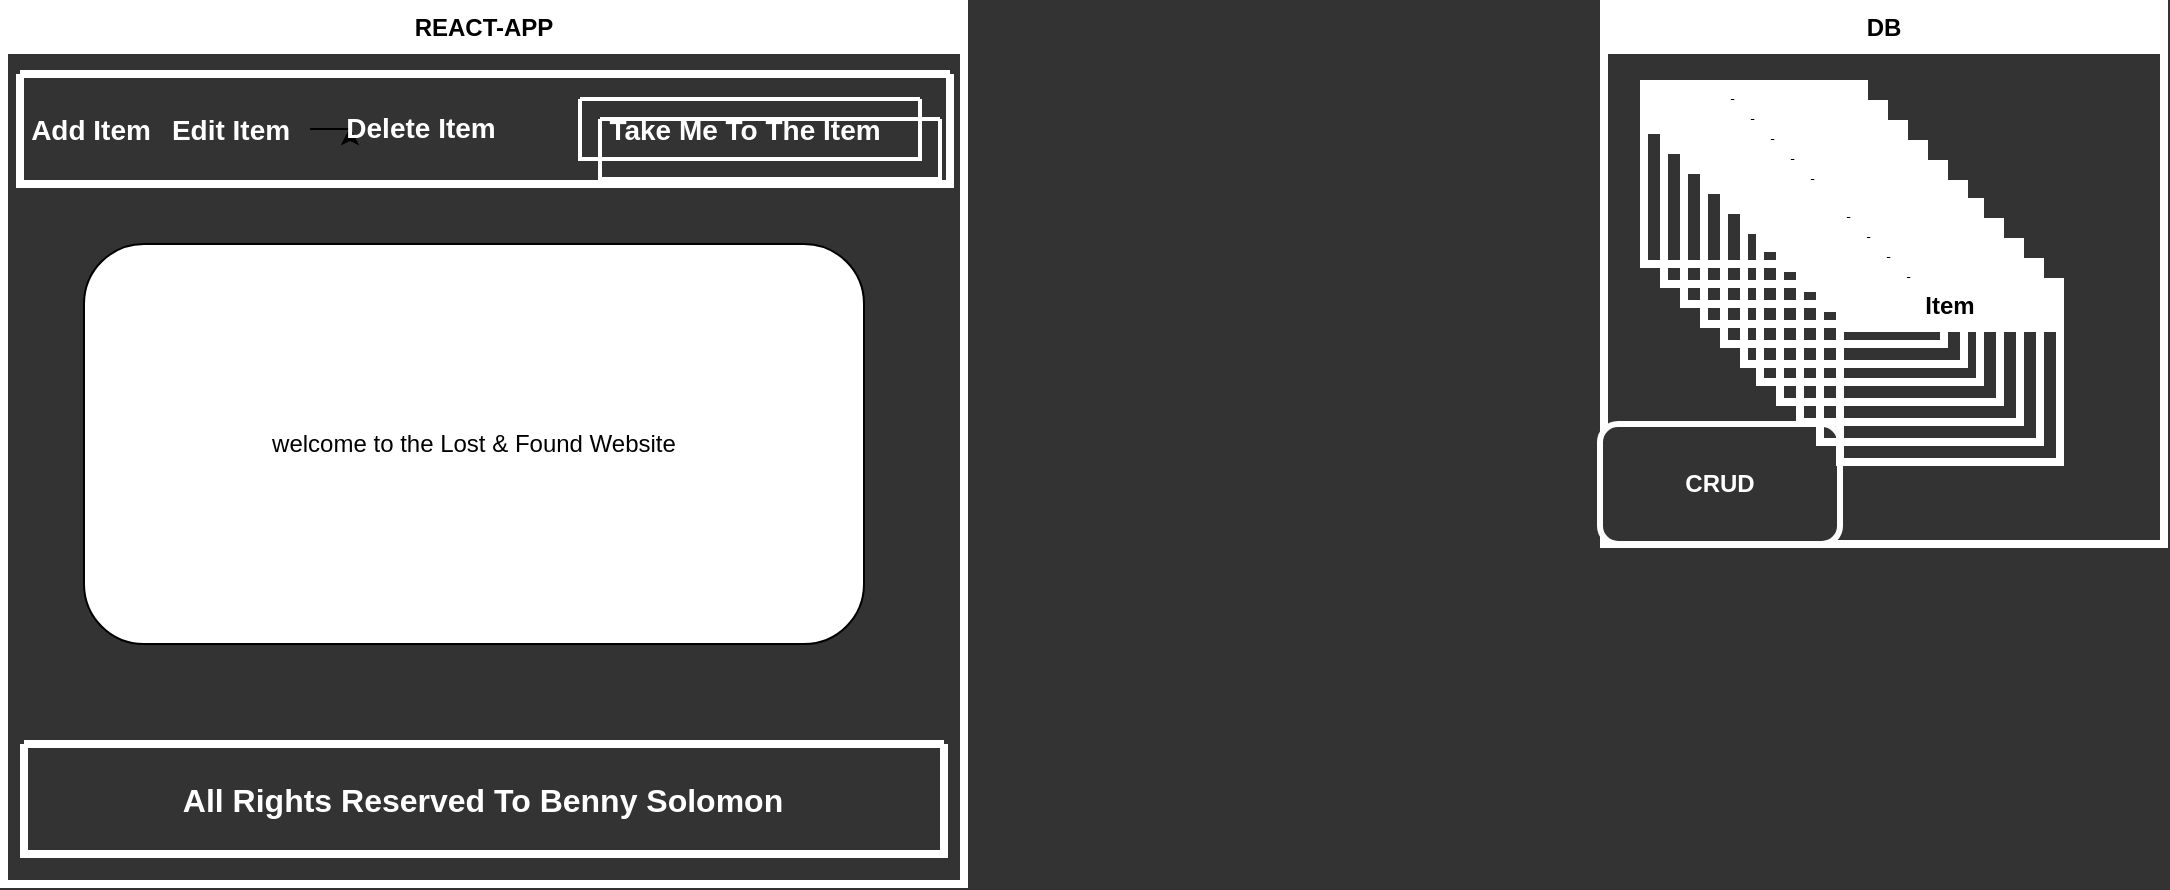 <mxfile version="21.0.2" type="github">
  <diagram id="C5RBs43oDa-KdzZeNtuy" name="Page-1">
    <mxGraphModel dx="2261" dy="756" grid="1" gridSize="10" guides="1" tooltips="1" connect="1" arrows="1" fold="1" page="1" pageScale="1" pageWidth="827" pageHeight="1169" background="#333333" math="0" shadow="0">
      <root>
        <mxCell id="WIyWlLk6GJQsqaUBKTNV-0" />
        <mxCell id="WIyWlLk6GJQsqaUBKTNV-1" parent="WIyWlLk6GJQsqaUBKTNV-0" />
        <mxCell id="6sigm9hNixch7Fj4dPni-3" value="DB" style="swimlane;whiteSpace=wrap;html=1;strokeColor=#FFFFFF;strokeWidth=4;" vertex="1" parent="WIyWlLk6GJQsqaUBKTNV-1">
          <mxGeometry x="520" y="40" width="280" height="270" as="geometry" />
        </mxCell>
        <mxCell id="6sigm9hNixch7Fj4dPni-4" value="Item" style="swimlane;whiteSpace=wrap;html=1;strokeColor=#FFFFFF;strokeWidth=4;" vertex="1" parent="6sigm9hNixch7Fj4dPni-3">
          <mxGeometry x="20" y="40" width="110" height="90" as="geometry" />
        </mxCell>
        <mxCell id="6sigm9hNixch7Fj4dPni-20" value="&lt;font color=&quot;#ffffff&quot;&gt;&lt;b&gt;CRUD&lt;/b&gt;&lt;/font&gt;" style="rounded=1;whiteSpace=wrap;html=1;fillColor=#333333;strokeColor=#FFFFFF;strokeWidth=3;" vertex="1" parent="6sigm9hNixch7Fj4dPni-3">
          <mxGeometry x="-2" y="210" width="120" height="60" as="geometry" />
        </mxCell>
        <mxCell id="6sigm9hNixch7Fj4dPni-6" value="Item" style="swimlane;whiteSpace=wrap;html=1;strokeColor=#FFFFFF;strokeWidth=4;" vertex="1" parent="WIyWlLk6GJQsqaUBKTNV-1">
          <mxGeometry x="550" y="90" width="110" height="90" as="geometry" />
        </mxCell>
        <mxCell id="6sigm9hNixch7Fj4dPni-7" value="Item" style="swimlane;whiteSpace=wrap;html=1;strokeColor=#FFFFFF;strokeWidth=4;" vertex="1" parent="WIyWlLk6GJQsqaUBKTNV-1">
          <mxGeometry x="560" y="100" width="110" height="90" as="geometry" />
        </mxCell>
        <mxCell id="6sigm9hNixch7Fj4dPni-8" value="Item" style="swimlane;whiteSpace=wrap;html=1;strokeColor=#FFFFFF;strokeWidth=4;" vertex="1" parent="WIyWlLk6GJQsqaUBKTNV-1">
          <mxGeometry x="570" y="110" width="110" height="90" as="geometry" />
        </mxCell>
        <mxCell id="6sigm9hNixch7Fj4dPni-9" value="Item" style="swimlane;whiteSpace=wrap;html=1;strokeColor=#FFFFFF;strokeWidth=4;" vertex="1" parent="WIyWlLk6GJQsqaUBKTNV-1">
          <mxGeometry x="580" y="120" width="110" height="90" as="geometry" />
        </mxCell>
        <mxCell id="6sigm9hNixch7Fj4dPni-10" value="Item" style="swimlane;whiteSpace=wrap;html=1;strokeColor=#FFFFFF;strokeWidth=4;" vertex="1" parent="WIyWlLk6GJQsqaUBKTNV-1">
          <mxGeometry x="590" y="130" width="110" height="90" as="geometry" />
        </mxCell>
        <mxCell id="6sigm9hNixch7Fj4dPni-12" value="Item" style="swimlane;whiteSpace=wrap;html=1;strokeColor=#FFFFFF;strokeWidth=4;" vertex="1" parent="WIyWlLk6GJQsqaUBKTNV-1">
          <mxGeometry x="598" y="139" width="110" height="90" as="geometry" />
        </mxCell>
        <mxCell id="6sigm9hNixch7Fj4dPni-13" value="Item" style="swimlane;whiteSpace=wrap;html=1;strokeColor=#FFFFFF;strokeWidth=4;" vertex="1" parent="WIyWlLk6GJQsqaUBKTNV-1">
          <mxGeometry x="608" y="149" width="110" height="90" as="geometry" />
        </mxCell>
        <mxCell id="6sigm9hNixch7Fj4dPni-14" value="Item" style="swimlane;whiteSpace=wrap;html=1;strokeColor=#FFFFFF;strokeWidth=4;" vertex="1" parent="WIyWlLk6GJQsqaUBKTNV-1">
          <mxGeometry x="618" y="159" width="110" height="90" as="geometry" />
        </mxCell>
        <mxCell id="6sigm9hNixch7Fj4dPni-15" value="Item" style="swimlane;whiteSpace=wrap;html=1;strokeColor=#FFFFFF;strokeWidth=4;" vertex="1" parent="WIyWlLk6GJQsqaUBKTNV-1">
          <mxGeometry x="628" y="169" width="110" height="90" as="geometry" />
        </mxCell>
        <mxCell id="6sigm9hNixch7Fj4dPni-16" value="Item" style="swimlane;whiteSpace=wrap;html=1;strokeColor=#FFFFFF;strokeWidth=4;" vertex="1" parent="WIyWlLk6GJQsqaUBKTNV-1">
          <mxGeometry x="638" y="179" width="110" height="90" as="geometry" />
        </mxCell>
        <mxCell id="6sigm9hNixch7Fj4dPni-21" value="REACT-APP" style="swimlane;whiteSpace=wrap;html=1;strokeColor=#FFFFFF;strokeWidth=4;" vertex="1" parent="WIyWlLk6GJQsqaUBKTNV-1">
          <mxGeometry x="-280" y="40" width="480" height="440" as="geometry" />
        </mxCell>
        <mxCell id="6sigm9hNixch7Fj4dPni-22" value="" style="swimlane;startSize=0;strokeColor=#FFFFFF;strokeWidth=4;" vertex="1" parent="6sigm9hNixch7Fj4dPni-21">
          <mxGeometry x="8" y="35" width="465" height="55" as="geometry" />
        </mxCell>
        <mxCell id="6sigm9hNixch7Fj4dPni-27" value="&lt;font size=&quot;1&quot; color=&quot;#ffffff&quot;&gt;&lt;b style=&quot;font-size: 14px;&quot;&gt;Add Item&lt;/b&gt;&lt;/font&gt;" style="text;html=1;align=center;verticalAlign=middle;resizable=0;points=[];autosize=1;strokeColor=none;fillColor=none;" vertex="1" parent="6sigm9hNixch7Fj4dPni-22">
          <mxGeometry x="-5" y="12.5" width="80" height="30" as="geometry" />
        </mxCell>
        <mxCell id="6sigm9hNixch7Fj4dPni-32" value="" style="edgeStyle=orthogonalEdgeStyle;rounded=0;orthogonalLoop=1;jettySize=auto;html=1;" edge="1" parent="6sigm9hNixch7Fj4dPni-22" source="6sigm9hNixch7Fj4dPni-28" target="6sigm9hNixch7Fj4dPni-29">
          <mxGeometry relative="1" as="geometry" />
        </mxCell>
        <mxCell id="6sigm9hNixch7Fj4dPni-28" value="&lt;font size=&quot;1&quot; color=&quot;#ffffff&quot;&gt;&lt;b style=&quot;font-size: 14px;&quot;&gt;Edit Item&lt;/b&gt;&lt;/font&gt;" style="text;html=1;align=center;verticalAlign=middle;resizable=0;points=[];autosize=1;strokeColor=none;fillColor=none;" vertex="1" parent="6sigm9hNixch7Fj4dPni-22">
          <mxGeometry x="65" y="12.5" width="80" height="30" as="geometry" />
        </mxCell>
        <mxCell id="6sigm9hNixch7Fj4dPni-29" value="&lt;font size=&quot;1&quot; color=&quot;#ffffff&quot;&gt;&lt;b style=&quot;font-size: 14px;&quot;&gt;Delete Item&lt;/b&gt;&lt;/font&gt;" style="text;html=1;align=center;verticalAlign=middle;resizable=0;points=[];autosize=1;strokeColor=none;fillColor=none;" vertex="1" parent="6sigm9hNixch7Fj4dPni-22">
          <mxGeometry x="150" y="11.5" width="100" height="30" as="geometry" />
        </mxCell>
        <mxCell id="6sigm9hNixch7Fj4dPni-30" value="&lt;font size=&quot;1&quot; color=&quot;#ffffff&quot;&gt;&lt;b style=&quot;font-size: 14px;&quot;&gt;Take Me To The Item&lt;/b&gt;&lt;/font&gt;" style="text;html=1;align=center;verticalAlign=middle;resizable=0;points=[];autosize=1;strokeColor=none;fillColor=none;" vertex="1" parent="6sigm9hNixch7Fj4dPni-22">
          <mxGeometry x="282" y="12.5" width="160" height="30" as="geometry" />
        </mxCell>
        <mxCell id="6sigm9hNixch7Fj4dPni-33" value="" style="swimlane;startSize=0;strokeColor=#FFFFFF;strokeWidth=2;" vertex="1" parent="6sigm9hNixch7Fj4dPni-22">
          <mxGeometry x="280" y="12.5" width="170" height="30" as="geometry" />
        </mxCell>
        <mxCell id="6sigm9hNixch7Fj4dPni-23" value="" style="swimlane;startSize=0;strokeColor=#FFFFFF;strokeWidth=4;" vertex="1" parent="6sigm9hNixch7Fj4dPni-21">
          <mxGeometry x="10" y="370" width="460" height="55" as="geometry" />
        </mxCell>
        <mxCell id="6sigm9hNixch7Fj4dPni-31" value="welcome to the Lost &amp;amp; Found Website" style="rounded=1;whiteSpace=wrap;html=1;" vertex="1" parent="6sigm9hNixch7Fj4dPni-21">
          <mxGeometry x="40" y="120" width="390" height="200" as="geometry" />
        </mxCell>
        <mxCell id="6sigm9hNixch7Fj4dPni-24" value="&lt;font size=&quot;1&quot; color=&quot;#ffffff&quot;&gt;&lt;b style=&quot;font-size: 16px;&quot;&gt;All Rights Reserved To Benny Solomon&lt;/b&gt;&lt;/font&gt;" style="text;html=1;align=center;verticalAlign=middle;resizable=0;points=[];autosize=1;strokeColor=none;fillColor=none;" vertex="1" parent="WIyWlLk6GJQsqaUBKTNV-1">
          <mxGeometry x="-201" y="423" width="320" height="30" as="geometry" />
        </mxCell>
        <mxCell id="6sigm9hNixch7Fj4dPni-35" value="" style="swimlane;startSize=0;strokeColor=#FFFFFF;strokeWidth=2;" vertex="1" parent="WIyWlLk6GJQsqaUBKTNV-1">
          <mxGeometry x="18" y="97.5" width="170" height="30" as="geometry" />
        </mxCell>
      </root>
    </mxGraphModel>
  </diagram>
</mxfile>
